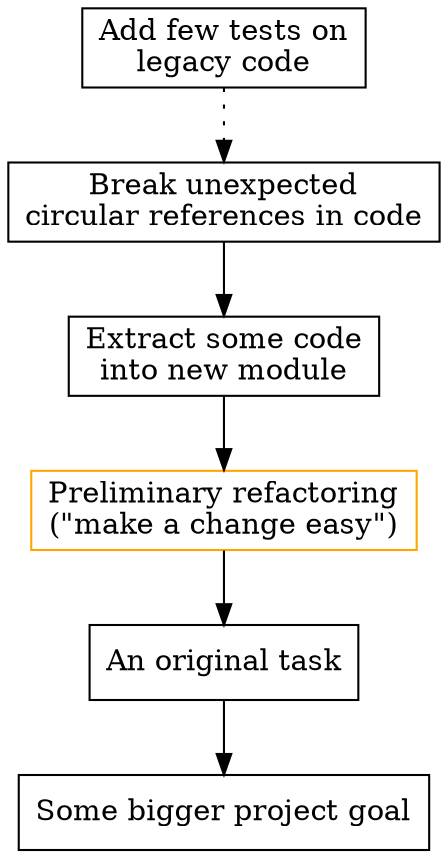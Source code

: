 digraph g {
node [shape=box];
edge [color=black];

others [label="Some bigger project goal"];
0 [label="An original task"];

2 [label="Preliminary refactoring
(&quot;make a change easy&quot;)", color=orange];

6 [label="Extract some code
into new module"];

8 [label="Break unexpected
circular references in code"];

9 [label="Add few tests on
legacy code"];

0 -> others;

2 -> 0;

6 -> 2;

8 -> 6;

9 -> 8 [style=dotted];
}
